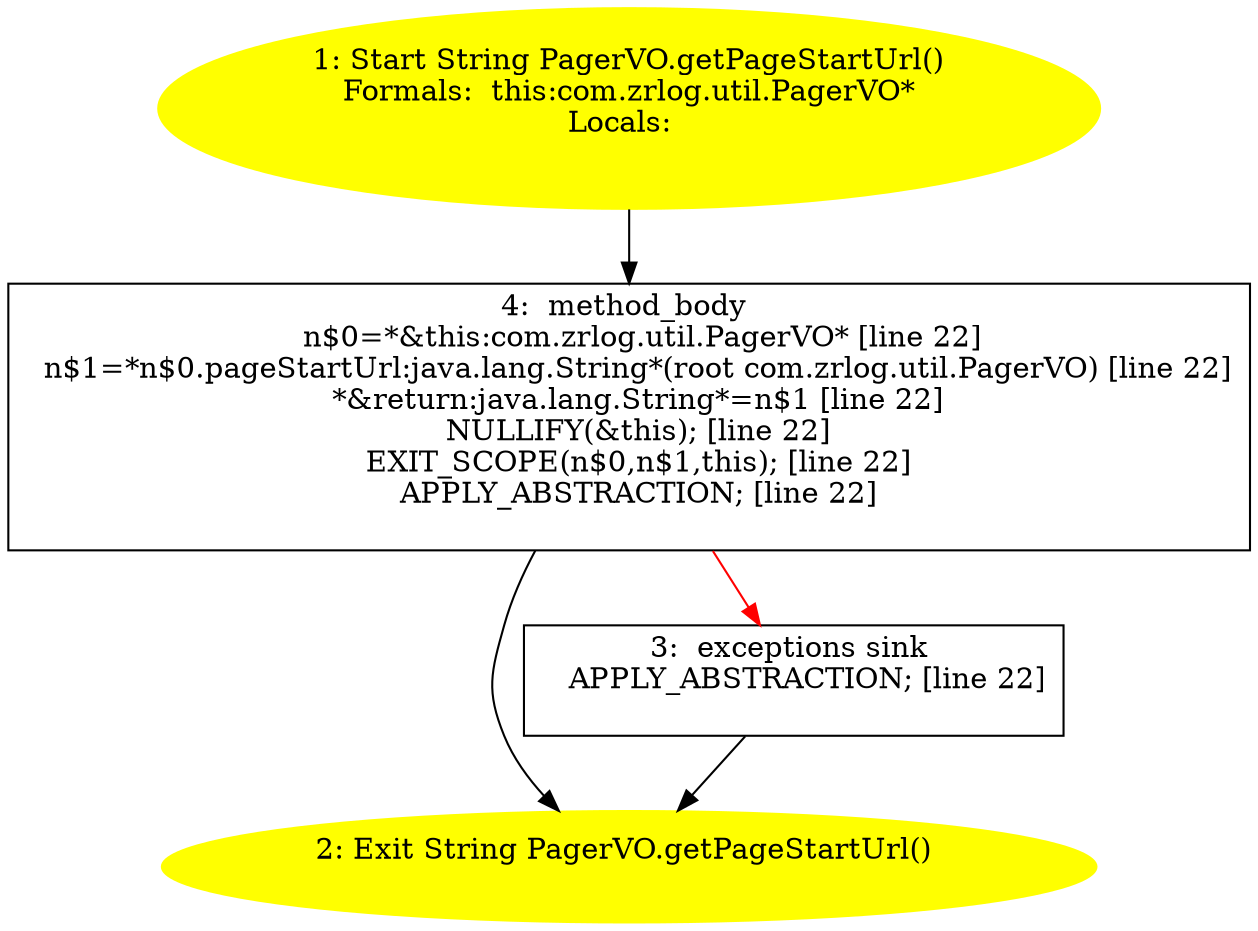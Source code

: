 /* @generated */
digraph cfg {
"com.zrlog.util.PagerVO.getPageStartUrl():java.lang.String.ac6baa12eeff784e7cd1ff576f472483_1" [label="1: Start String PagerVO.getPageStartUrl()\nFormals:  this:com.zrlog.util.PagerVO*\nLocals:  \n  " color=yellow style=filled]
	

	 "com.zrlog.util.PagerVO.getPageStartUrl():java.lang.String.ac6baa12eeff784e7cd1ff576f472483_1" -> "com.zrlog.util.PagerVO.getPageStartUrl():java.lang.String.ac6baa12eeff784e7cd1ff576f472483_4" ;
"com.zrlog.util.PagerVO.getPageStartUrl():java.lang.String.ac6baa12eeff784e7cd1ff576f472483_2" [label="2: Exit String PagerVO.getPageStartUrl() \n  " color=yellow style=filled]
	

"com.zrlog.util.PagerVO.getPageStartUrl():java.lang.String.ac6baa12eeff784e7cd1ff576f472483_3" [label="3:  exceptions sink \n   APPLY_ABSTRACTION; [line 22]\n " shape="box"]
	

	 "com.zrlog.util.PagerVO.getPageStartUrl():java.lang.String.ac6baa12eeff784e7cd1ff576f472483_3" -> "com.zrlog.util.PagerVO.getPageStartUrl():java.lang.String.ac6baa12eeff784e7cd1ff576f472483_2" ;
"com.zrlog.util.PagerVO.getPageStartUrl():java.lang.String.ac6baa12eeff784e7cd1ff576f472483_4" [label="4:  method_body \n   n$0=*&this:com.zrlog.util.PagerVO* [line 22]\n  n$1=*n$0.pageStartUrl:java.lang.String*(root com.zrlog.util.PagerVO) [line 22]\n  *&return:java.lang.String*=n$1 [line 22]\n  NULLIFY(&this); [line 22]\n  EXIT_SCOPE(n$0,n$1,this); [line 22]\n  APPLY_ABSTRACTION; [line 22]\n " shape="box"]
	

	 "com.zrlog.util.PagerVO.getPageStartUrl():java.lang.String.ac6baa12eeff784e7cd1ff576f472483_4" -> "com.zrlog.util.PagerVO.getPageStartUrl():java.lang.String.ac6baa12eeff784e7cd1ff576f472483_2" ;
	 "com.zrlog.util.PagerVO.getPageStartUrl():java.lang.String.ac6baa12eeff784e7cd1ff576f472483_4" -> "com.zrlog.util.PagerVO.getPageStartUrl():java.lang.String.ac6baa12eeff784e7cd1ff576f472483_3" [color="red" ];
}
